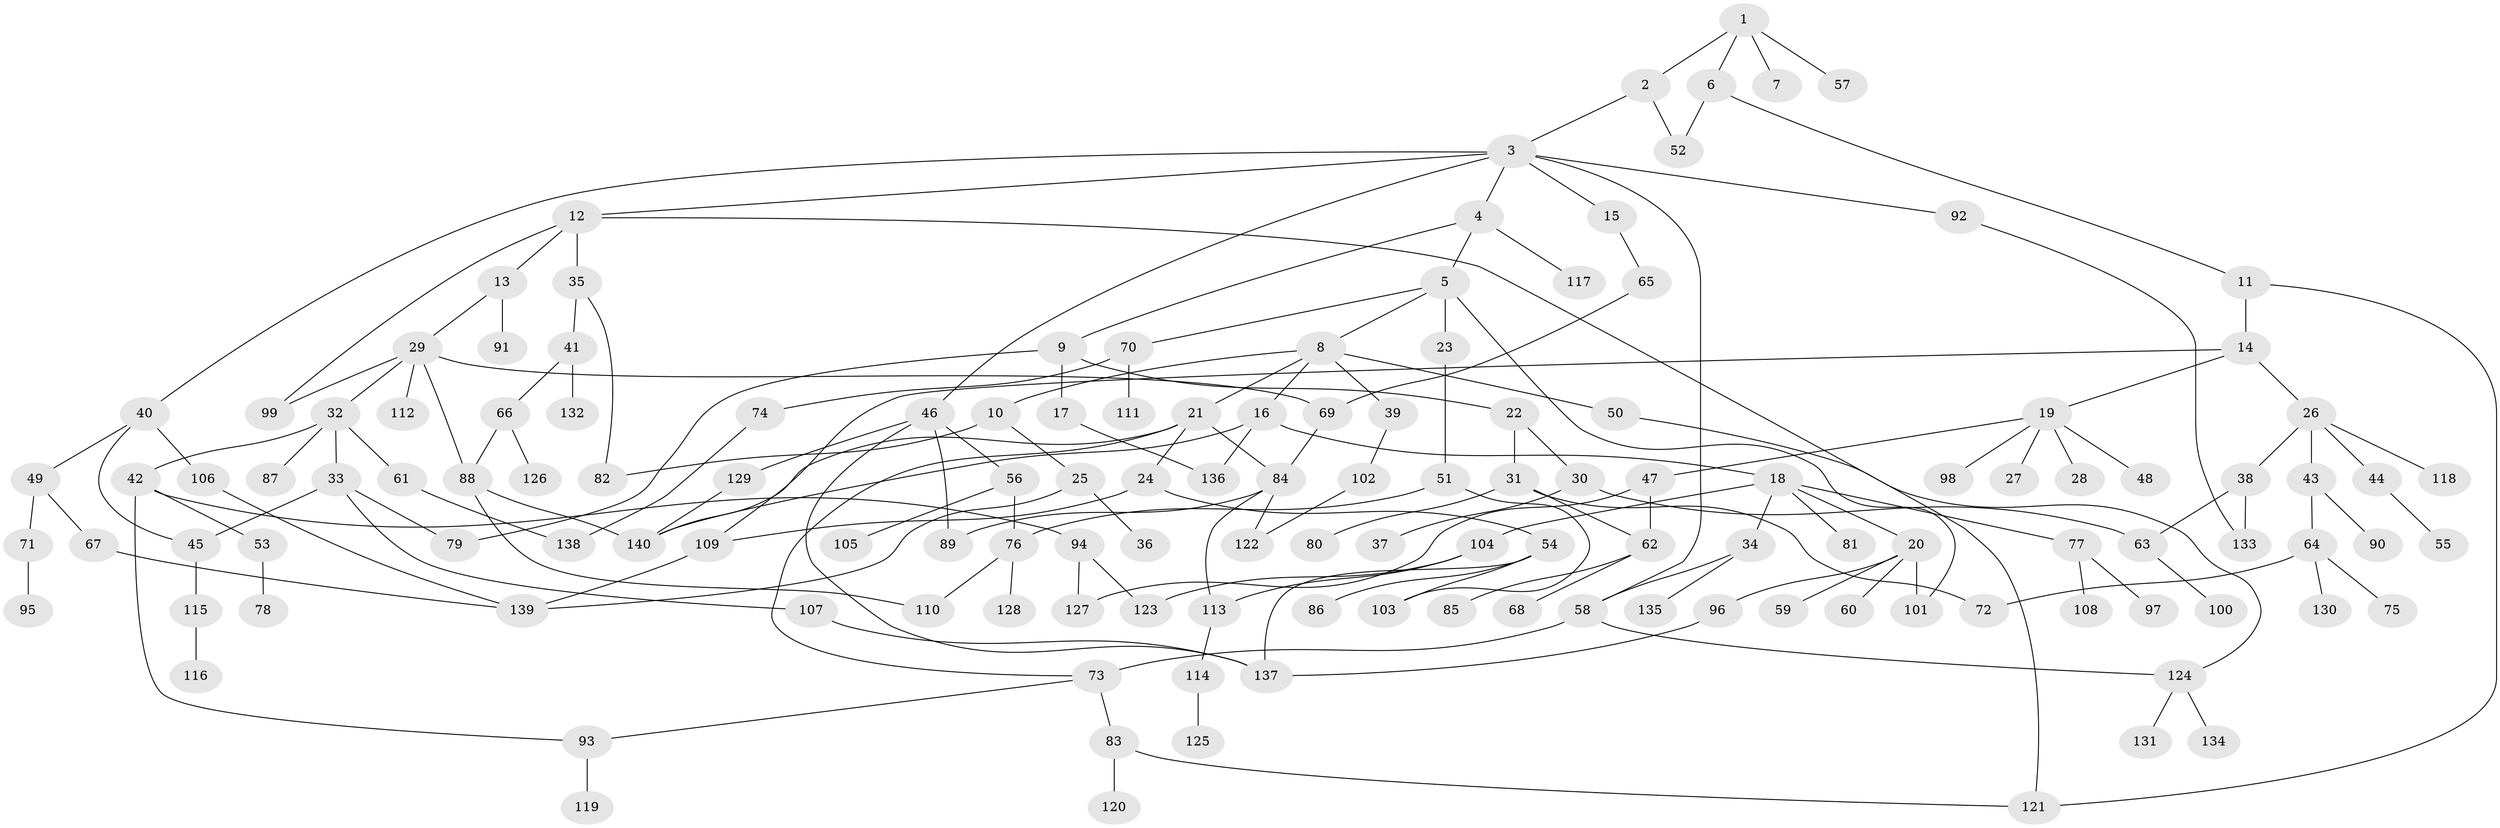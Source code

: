 // Generated by graph-tools (version 1.1) at 2025/01/03/09/25 03:01:01]
// undirected, 140 vertices, 178 edges
graph export_dot {
graph [start="1"]
  node [color=gray90,style=filled];
  1;
  2;
  3;
  4;
  5;
  6;
  7;
  8;
  9;
  10;
  11;
  12;
  13;
  14;
  15;
  16;
  17;
  18;
  19;
  20;
  21;
  22;
  23;
  24;
  25;
  26;
  27;
  28;
  29;
  30;
  31;
  32;
  33;
  34;
  35;
  36;
  37;
  38;
  39;
  40;
  41;
  42;
  43;
  44;
  45;
  46;
  47;
  48;
  49;
  50;
  51;
  52;
  53;
  54;
  55;
  56;
  57;
  58;
  59;
  60;
  61;
  62;
  63;
  64;
  65;
  66;
  67;
  68;
  69;
  70;
  71;
  72;
  73;
  74;
  75;
  76;
  77;
  78;
  79;
  80;
  81;
  82;
  83;
  84;
  85;
  86;
  87;
  88;
  89;
  90;
  91;
  92;
  93;
  94;
  95;
  96;
  97;
  98;
  99;
  100;
  101;
  102;
  103;
  104;
  105;
  106;
  107;
  108;
  109;
  110;
  111;
  112;
  113;
  114;
  115;
  116;
  117;
  118;
  119;
  120;
  121;
  122;
  123;
  124;
  125;
  126;
  127;
  128;
  129;
  130;
  131;
  132;
  133;
  134;
  135;
  136;
  137;
  138;
  139;
  140;
  1 -- 2;
  1 -- 6;
  1 -- 7;
  1 -- 57;
  2 -- 3;
  2 -- 52;
  3 -- 4;
  3 -- 12;
  3 -- 15;
  3 -- 40;
  3 -- 46;
  3 -- 92;
  3 -- 58;
  4 -- 5;
  4 -- 9;
  4 -- 117;
  5 -- 8;
  5 -- 23;
  5 -- 70;
  5 -- 101;
  6 -- 11;
  6 -- 52;
  8 -- 10;
  8 -- 16;
  8 -- 21;
  8 -- 39;
  8 -- 50;
  9 -- 17;
  9 -- 22;
  9 -- 79;
  10 -- 25;
  10 -- 82;
  11 -- 14;
  11 -- 121;
  12 -- 13;
  12 -- 35;
  12 -- 99;
  12 -- 121;
  13 -- 29;
  13 -- 91;
  14 -- 19;
  14 -- 26;
  14 -- 109;
  15 -- 65;
  16 -- 18;
  16 -- 136;
  16 -- 140;
  17 -- 136;
  18 -- 20;
  18 -- 34;
  18 -- 77;
  18 -- 81;
  18 -- 104;
  19 -- 27;
  19 -- 28;
  19 -- 47;
  19 -- 48;
  19 -- 98;
  20 -- 59;
  20 -- 60;
  20 -- 96;
  20 -- 101;
  21 -- 24;
  21 -- 73;
  21 -- 84;
  21 -- 140;
  22 -- 30;
  22 -- 31;
  23 -- 51;
  24 -- 54;
  24 -- 109;
  25 -- 36;
  25 -- 139;
  26 -- 38;
  26 -- 43;
  26 -- 44;
  26 -- 118;
  29 -- 32;
  29 -- 69;
  29 -- 112;
  29 -- 99;
  29 -- 88;
  30 -- 37;
  30 -- 63;
  31 -- 72;
  31 -- 80;
  31 -- 62;
  32 -- 33;
  32 -- 42;
  32 -- 61;
  32 -- 87;
  33 -- 79;
  33 -- 107;
  33 -- 45;
  34 -- 58;
  34 -- 135;
  35 -- 41;
  35 -- 82;
  38 -- 63;
  38 -- 133;
  39 -- 102;
  40 -- 45;
  40 -- 49;
  40 -- 106;
  41 -- 66;
  41 -- 132;
  42 -- 53;
  42 -- 93;
  42 -- 94;
  43 -- 64;
  43 -- 90;
  44 -- 55;
  45 -- 115;
  46 -- 56;
  46 -- 89;
  46 -- 129;
  46 -- 137;
  47 -- 62;
  47 -- 127;
  49 -- 67;
  49 -- 71;
  50 -- 124;
  51 -- 76;
  51 -- 103;
  53 -- 78;
  54 -- 86;
  54 -- 103;
  54 -- 137;
  56 -- 105;
  56 -- 76;
  58 -- 124;
  58 -- 73;
  61 -- 138;
  62 -- 68;
  62 -- 85;
  63 -- 100;
  64 -- 75;
  64 -- 130;
  64 -- 72;
  65 -- 69;
  66 -- 88;
  66 -- 126;
  67 -- 139;
  69 -- 84;
  70 -- 74;
  70 -- 111;
  71 -- 95;
  73 -- 83;
  73 -- 93;
  74 -- 138;
  76 -- 128;
  76 -- 110;
  77 -- 97;
  77 -- 108;
  83 -- 120;
  83 -- 121;
  84 -- 113;
  84 -- 122;
  84 -- 89;
  88 -- 110;
  88 -- 140;
  92 -- 133;
  93 -- 119;
  94 -- 123;
  94 -- 127;
  96 -- 137;
  102 -- 122;
  104 -- 123;
  104 -- 113;
  106 -- 139;
  107 -- 137;
  109 -- 139;
  113 -- 114;
  114 -- 125;
  115 -- 116;
  124 -- 131;
  124 -- 134;
  129 -- 140;
}
